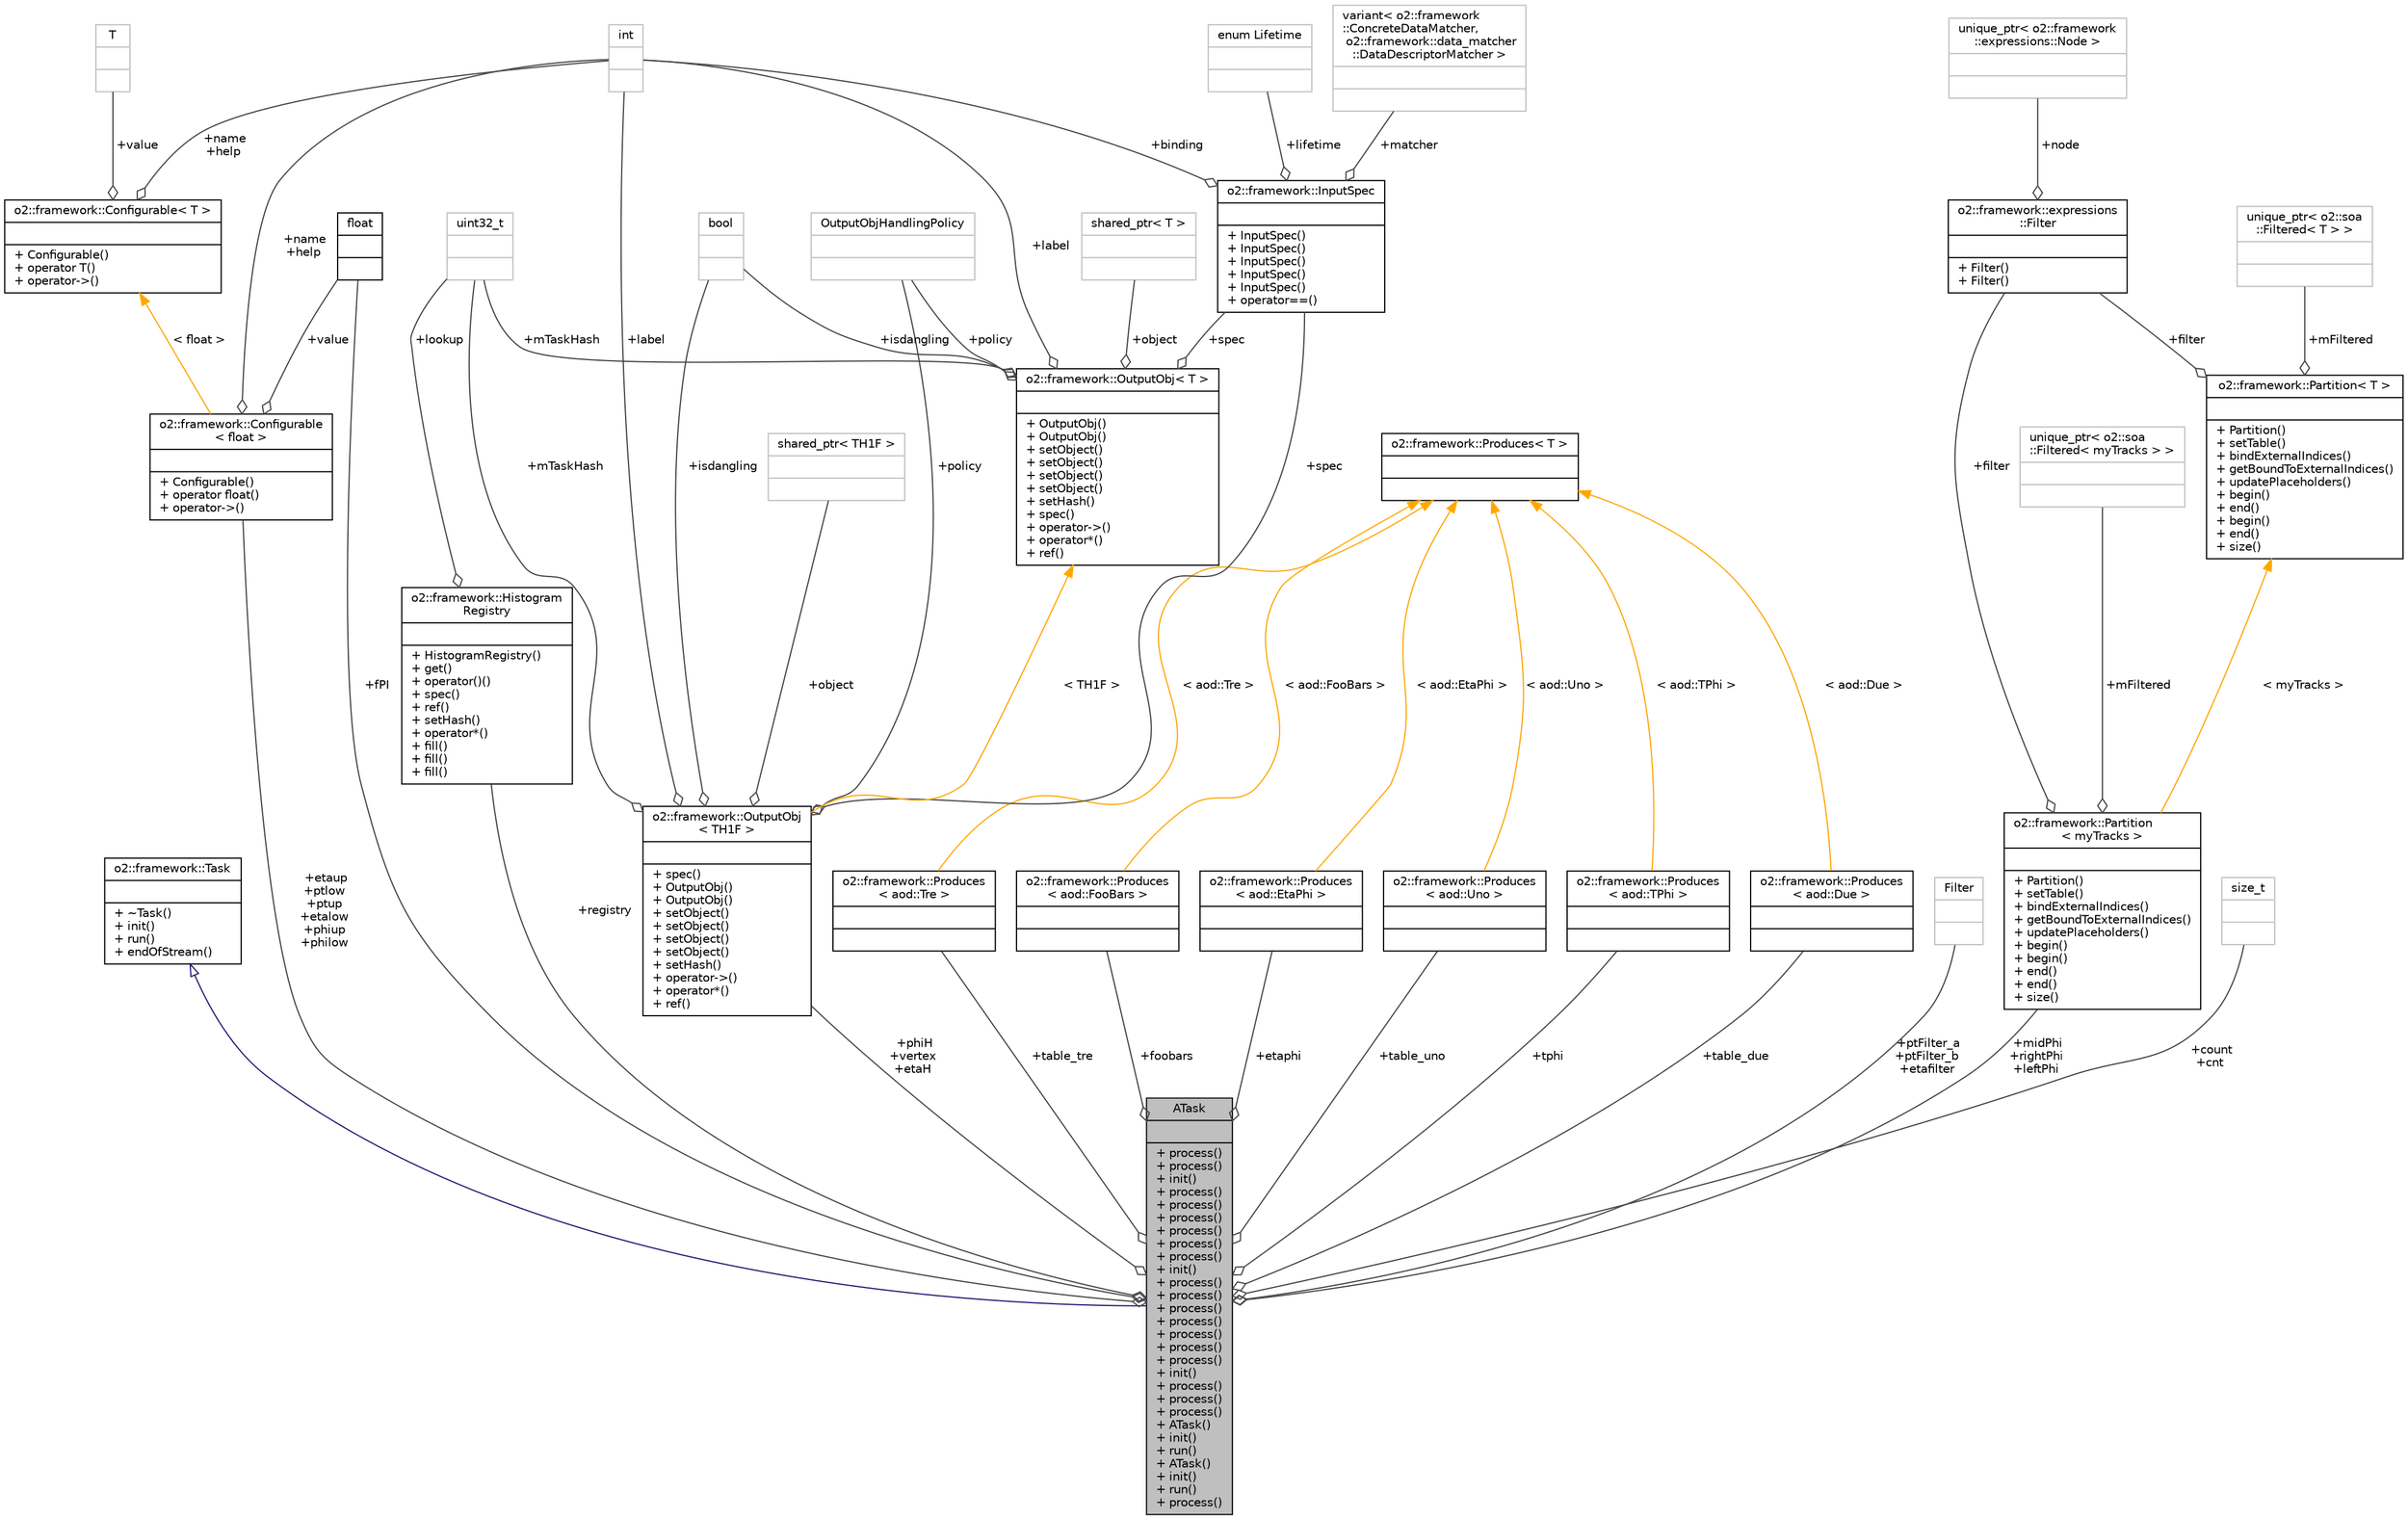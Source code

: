 digraph "ATask"
{
 // INTERACTIVE_SVG=YES
  bgcolor="transparent";
  edge [fontname="Helvetica",fontsize="10",labelfontname="Helvetica",labelfontsize="10"];
  node [fontname="Helvetica",fontsize="10",shape=record];
  Node2 [label="{ATask\n||+ process()\l+ process()\l+ init()\l+ process()\l+ process()\l+ process()\l+ process()\l+ process()\l+ process()\l+ init()\l+ process()\l+ process()\l+ process()\l+ process()\l+ process()\l+ process()\l+ process()\l+ init()\l+ process()\l+ process()\l+ process()\l+ ATask()\l+ init()\l+ run()\l+ ATask()\l+ init()\l+ run()\l+ process()\l}",height=0.2,width=0.4,color="black", fillcolor="grey75", style="filled", fontcolor="black"];
  Node3 -> Node2 [dir="back",color="midnightblue",fontsize="10",style="solid",arrowtail="onormal",fontname="Helvetica"];
  Node3 [label="{o2::framework::Task\n||+ ~Task()\l+ init()\l+ run()\l+ endOfStream()\l}",height=0.2,width=0.4,color="black",URL="$de/dac/classo2_1_1framework_1_1Task.html"];
  Node4 -> Node2 [color="grey25",fontsize="10",style="solid",label=" +registry" ,arrowhead="odiamond",fontname="Helvetica"];
  Node4 [label="{o2::framework::Histogram\lRegistry\n||+ HistogramRegistry()\l+ get()\l+ operator()()\l+ spec()\l+ ref()\l+ setHash()\l+ operator*()\l+ fill()\l+ fill()\l+ fill()\l}",height=0.2,width=0.4,color="black",URL="$d8/d34/classo2_1_1framework_1_1HistogramRegistry.html"];
  Node5 -> Node4 [color="grey25",fontsize="10",style="solid",label=" +lookup" ,arrowhead="odiamond",fontname="Helvetica"];
  Node5 [label="{uint32_t\n||}",height=0.2,width=0.4,color="grey75"];
  Node6 -> Node2 [color="grey25",fontsize="10",style="solid",label=" +table_uno" ,arrowhead="odiamond",fontname="Helvetica"];
  Node6 [label="{o2::framework::Produces\l\< aod::Uno \>\n||}",height=0.2,width=0.4,color="black",URL="$d6/d86/structo2_1_1framework_1_1Produces.html"];
  Node7 -> Node6 [dir="back",color="orange",fontsize="10",style="solid",label=" \< aod::Uno \>" ,fontname="Helvetica"];
  Node7 [label="{o2::framework::Produces\< T \>\n||}",height=0.2,width=0.4,color="black",URL="$d6/d86/structo2_1_1framework_1_1Produces.html"];
  Node8 -> Node2 [color="grey25",fontsize="10",style="solid",label=" +ptFilter_a\n+ptFilter_b\n+etafilter" ,arrowhead="odiamond",fontname="Helvetica"];
  Node8 [label="{Filter\n||}",height=0.2,width=0.4,color="grey75"];
  Node9 -> Node2 [color="grey25",fontsize="10",style="solid",label=" +fPI" ,arrowhead="odiamond",fontname="Helvetica"];
  Node9 [label="{float\n||}",height=0.2,width=0.4,color="black",URL="$d4/dc3/classfloat.html"];
  Node10 -> Node2 [color="grey25",fontsize="10",style="solid",label=" +tphi" ,arrowhead="odiamond",fontname="Helvetica"];
  Node10 [label="{o2::framework::Produces\l\< aod::TPhi \>\n||}",height=0.2,width=0.4,color="black",URL="$d6/d86/structo2_1_1framework_1_1Produces.html"];
  Node7 -> Node10 [dir="back",color="orange",fontsize="10",style="solid",label=" \< aod::TPhi \>" ,fontname="Helvetica"];
  Node11 -> Node2 [color="grey25",fontsize="10",style="solid",label=" +etaup\n+ptlow\n+ptup\n+etalow\n+phiup\n+philow" ,arrowhead="odiamond",fontname="Helvetica"];
  Node11 [label="{o2::framework::Configurable\l\< float \>\n||+ Configurable()\l+ operator float()\l+ operator-\>()\l}",height=0.2,width=0.4,color="black",URL="$d8/d71/structo2_1_1framework_1_1Configurable.html"];
  Node9 -> Node11 [color="grey25",fontsize="10",style="solid",label=" +value" ,arrowhead="odiamond",fontname="Helvetica"];
  Node12 -> Node11 [color="grey25",fontsize="10",style="solid",label=" +name\n+help" ,arrowhead="odiamond",fontname="Helvetica"];
  Node12 [label="{int\n||}",height=0.2,width=0.4,color="grey75"];
  Node13 -> Node11 [dir="back",color="orange",fontsize="10",style="solid",label=" \< float \>" ,fontname="Helvetica"];
  Node13 [label="{o2::framework::Configurable\< T \>\n||+ Configurable()\l+ operator T()\l+ operator-\>()\l}",height=0.2,width=0.4,color="black",URL="$d8/d71/structo2_1_1framework_1_1Configurable.html"];
  Node12 -> Node13 [color="grey25",fontsize="10",style="solid",label=" +name\n+help" ,arrowhead="odiamond",fontname="Helvetica"];
  Node14 -> Node13 [color="grey25",fontsize="10",style="solid",label=" +value" ,arrowhead="odiamond",fontname="Helvetica"];
  Node14 [label="{T\n||}",height=0.2,width=0.4,color="grey75"];
  Node15 -> Node2 [color="grey25",fontsize="10",style="solid",label=" +table_due" ,arrowhead="odiamond",fontname="Helvetica"];
  Node15 [label="{o2::framework::Produces\l\< aod::Due \>\n||}",height=0.2,width=0.4,color="black",URL="$d6/d86/structo2_1_1framework_1_1Produces.html"];
  Node7 -> Node15 [dir="back",color="orange",fontsize="10",style="solid",label=" \< aod::Due \>" ,fontname="Helvetica"];
  Node16 -> Node2 [color="grey25",fontsize="10",style="solid",label=" +phiH\n+vertex\n+etaH" ,arrowhead="odiamond",fontname="Helvetica"];
  Node16 [label="{o2::framework::OutputObj\l\< TH1F \>\n||+ spec()\l+ OutputObj()\l+ OutputObj()\l+ setObject()\l+ setObject()\l+ setObject()\l+ setObject()\l+ setHash()\l+ operator-\>()\l+ operator*()\l+ ref()\l}",height=0.2,width=0.4,color="black",URL="$d4/d79/structo2_1_1framework_1_1OutputObj.html"];
  Node17 -> Node16 [color="grey25",fontsize="10",style="solid",label=" +policy" ,arrowhead="odiamond",fontname="Helvetica"];
  Node17 [label="{OutputObjHandlingPolicy\n||}",height=0.2,width=0.4,color="grey75"];
  Node5 -> Node16 [color="grey25",fontsize="10",style="solid",label=" +mTaskHash" ,arrowhead="odiamond",fontname="Helvetica"];
  Node12 -> Node16 [color="grey25",fontsize="10",style="solid",label=" +label" ,arrowhead="odiamond",fontname="Helvetica"];
  Node18 -> Node16 [color="grey25",fontsize="10",style="solid",label=" +isdangling" ,arrowhead="odiamond",fontname="Helvetica"];
  Node18 [label="{bool\n||}",height=0.2,width=0.4,color="grey75"];
  Node19 -> Node16 [color="grey25",fontsize="10",style="solid",label=" +spec" ,arrowhead="odiamond",fontname="Helvetica"];
  Node19 [label="{o2::framework::InputSpec\n||+ InputSpec()\l+ InputSpec()\l+ InputSpec()\l+ InputSpec()\l+ InputSpec()\l+ operator==()\l}",height=0.2,width=0.4,color="black",URL="$da/d96/structo2_1_1framework_1_1InputSpec.html"];
  Node20 -> Node19 [color="grey25",fontsize="10",style="solid",label=" +lifetime" ,arrowhead="odiamond",fontname="Helvetica"];
  Node20 [label="{enum Lifetime\n||}",height=0.2,width=0.4,color="grey75"];
  Node21 -> Node19 [color="grey25",fontsize="10",style="solid",label=" +matcher" ,arrowhead="odiamond",fontname="Helvetica"];
  Node21 [label="{variant\< o2::framework\l::ConcreteDataMatcher,\l o2::framework::data_matcher\l::DataDescriptorMatcher \>\n||}",height=0.2,width=0.4,color="grey75"];
  Node12 -> Node19 [color="grey25",fontsize="10",style="solid",label=" +binding" ,arrowhead="odiamond",fontname="Helvetica"];
  Node22 -> Node16 [color="grey25",fontsize="10",style="solid",label=" +object" ,arrowhead="odiamond",fontname="Helvetica"];
  Node22 [label="{shared_ptr\< TH1F \>\n||}",height=0.2,width=0.4,color="grey75"];
  Node23 -> Node16 [dir="back",color="orange",fontsize="10",style="solid",label=" \< TH1F \>" ,fontname="Helvetica"];
  Node23 [label="{o2::framework::OutputObj\< T \>\n||+ OutputObj()\l+ OutputObj()\l+ setObject()\l+ setObject()\l+ setObject()\l+ setObject()\l+ setHash()\l+ spec()\l+ operator-\>()\l+ operator*()\l+ ref()\l}",height=0.2,width=0.4,color="black",URL="$d4/d79/structo2_1_1framework_1_1OutputObj.html"];
  Node17 -> Node23 [color="grey25",fontsize="10",style="solid",label=" +policy" ,arrowhead="odiamond",fontname="Helvetica"];
  Node5 -> Node23 [color="grey25",fontsize="10",style="solid",label=" +mTaskHash" ,arrowhead="odiamond",fontname="Helvetica"];
  Node12 -> Node23 [color="grey25",fontsize="10",style="solid",label=" +label" ,arrowhead="odiamond",fontname="Helvetica"];
  Node24 -> Node23 [color="grey25",fontsize="10",style="solid",label=" +object" ,arrowhead="odiamond",fontname="Helvetica"];
  Node24 [label="{shared_ptr\< T \>\n||}",height=0.2,width=0.4,color="grey75"];
  Node18 -> Node23 [color="grey25",fontsize="10",style="solid",label=" +isdangling" ,arrowhead="odiamond",fontname="Helvetica"];
  Node19 -> Node23 [color="grey25",fontsize="10",style="solid",label=" +spec" ,arrowhead="odiamond",fontname="Helvetica"];
  Node25 -> Node2 [color="grey25",fontsize="10",style="solid",label=" +table_tre" ,arrowhead="odiamond",fontname="Helvetica"];
  Node25 [label="{o2::framework::Produces\l\< aod::Tre \>\n||}",height=0.2,width=0.4,color="black",URL="$d6/d86/structo2_1_1framework_1_1Produces.html"];
  Node7 -> Node25 [dir="back",color="orange",fontsize="10",style="solid",label=" \< aod::Tre \>" ,fontname="Helvetica"];
  Node26 -> Node2 [color="grey25",fontsize="10",style="solid",label=" +midPhi\n+rightPhi\n+leftPhi" ,arrowhead="odiamond",fontname="Helvetica"];
  Node26 [label="{o2::framework::Partition\l\< myTracks \>\n||+ Partition()\l+ setTable()\l+ bindExternalIndices()\l+ getBoundToExternalIndices()\l+ updatePlaceholders()\l+ begin()\l+ begin()\l+ end()\l+ end()\l+ size()\l}",height=0.2,width=0.4,color="black",URL="$d1/dbf/structo2_1_1framework_1_1Partition.html"];
  Node27 -> Node26 [color="grey25",fontsize="10",style="solid",label=" +mFiltered" ,arrowhead="odiamond",fontname="Helvetica"];
  Node27 [label="{unique_ptr\< o2::soa\l::Filtered\< myTracks \> \>\n||}",height=0.2,width=0.4,color="grey75"];
  Node28 -> Node26 [color="grey25",fontsize="10",style="solid",label=" +filter" ,arrowhead="odiamond",fontname="Helvetica"];
  Node28 [label="{o2::framework::expressions\l::Filter\n||+ Filter()\l+ Filter()\l}",height=0.2,width=0.4,color="black",URL="$d1/d9a/structo2_1_1framework_1_1expressions_1_1Filter.html",tooltip="A struct, containing the root of the expression tree. "];
  Node29 -> Node28 [color="grey25",fontsize="10",style="solid",label=" +node" ,arrowhead="odiamond",fontname="Helvetica"];
  Node29 [label="{unique_ptr\< o2::framework\l::expressions::Node \>\n||}",height=0.2,width=0.4,color="grey75"];
  Node30 -> Node26 [dir="back",color="orange",fontsize="10",style="solid",label=" \< myTracks \>" ,fontname="Helvetica"];
  Node30 [label="{o2::framework::Partition\< T \>\n||+ Partition()\l+ setTable()\l+ bindExternalIndices()\l+ getBoundToExternalIndices()\l+ updatePlaceholders()\l+ begin()\l+ end()\l+ begin()\l+ end()\l+ size()\l}",height=0.2,width=0.4,color="black",URL="$d1/dbf/structo2_1_1framework_1_1Partition.html"];
  Node31 -> Node30 [color="grey25",fontsize="10",style="solid",label=" +mFiltered" ,arrowhead="odiamond",fontname="Helvetica"];
  Node31 [label="{unique_ptr\< o2::soa\l::Filtered\< T \> \>\n||}",height=0.2,width=0.4,color="grey75"];
  Node28 -> Node30 [color="grey25",fontsize="10",style="solid",label=" +filter" ,arrowhead="odiamond",fontname="Helvetica"];
  Node32 -> Node2 [color="grey25",fontsize="10",style="solid",label=" +foobars" ,arrowhead="odiamond",fontname="Helvetica"];
  Node32 [label="{o2::framework::Produces\l\< aod::FooBars \>\n||}",height=0.2,width=0.4,color="black",URL="$d6/d86/structo2_1_1framework_1_1Produces.html"];
  Node7 -> Node32 [dir="back",color="orange",fontsize="10",style="solid",label=" \< aod::FooBars \>" ,fontname="Helvetica"];
  Node33 -> Node2 [color="grey25",fontsize="10",style="solid",label=" +count\n+cnt" ,arrowhead="odiamond",fontname="Helvetica"];
  Node33 [label="{size_t\n||}",height=0.2,width=0.4,color="grey75"];
  Node34 -> Node2 [color="grey25",fontsize="10",style="solid",label=" +etaphi" ,arrowhead="odiamond",fontname="Helvetica"];
  Node34 [label="{o2::framework::Produces\l\< aod::EtaPhi \>\n||}",height=0.2,width=0.4,color="black",URL="$d6/d86/structo2_1_1framework_1_1Produces.html"];
  Node7 -> Node34 [dir="back",color="orange",fontsize="10",style="solid",label=" \< aod::EtaPhi \>" ,fontname="Helvetica"];
}
